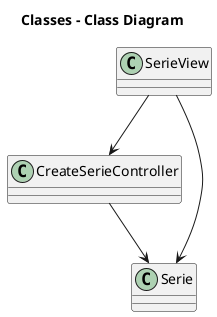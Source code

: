 @startuml

title Classes - Class Diagram

class SerieView
class CreateSerieController
class Serie

SerieView --> CreateSerieController
SerieView --> Serie
CreateSerieController --> Serie

@enduml